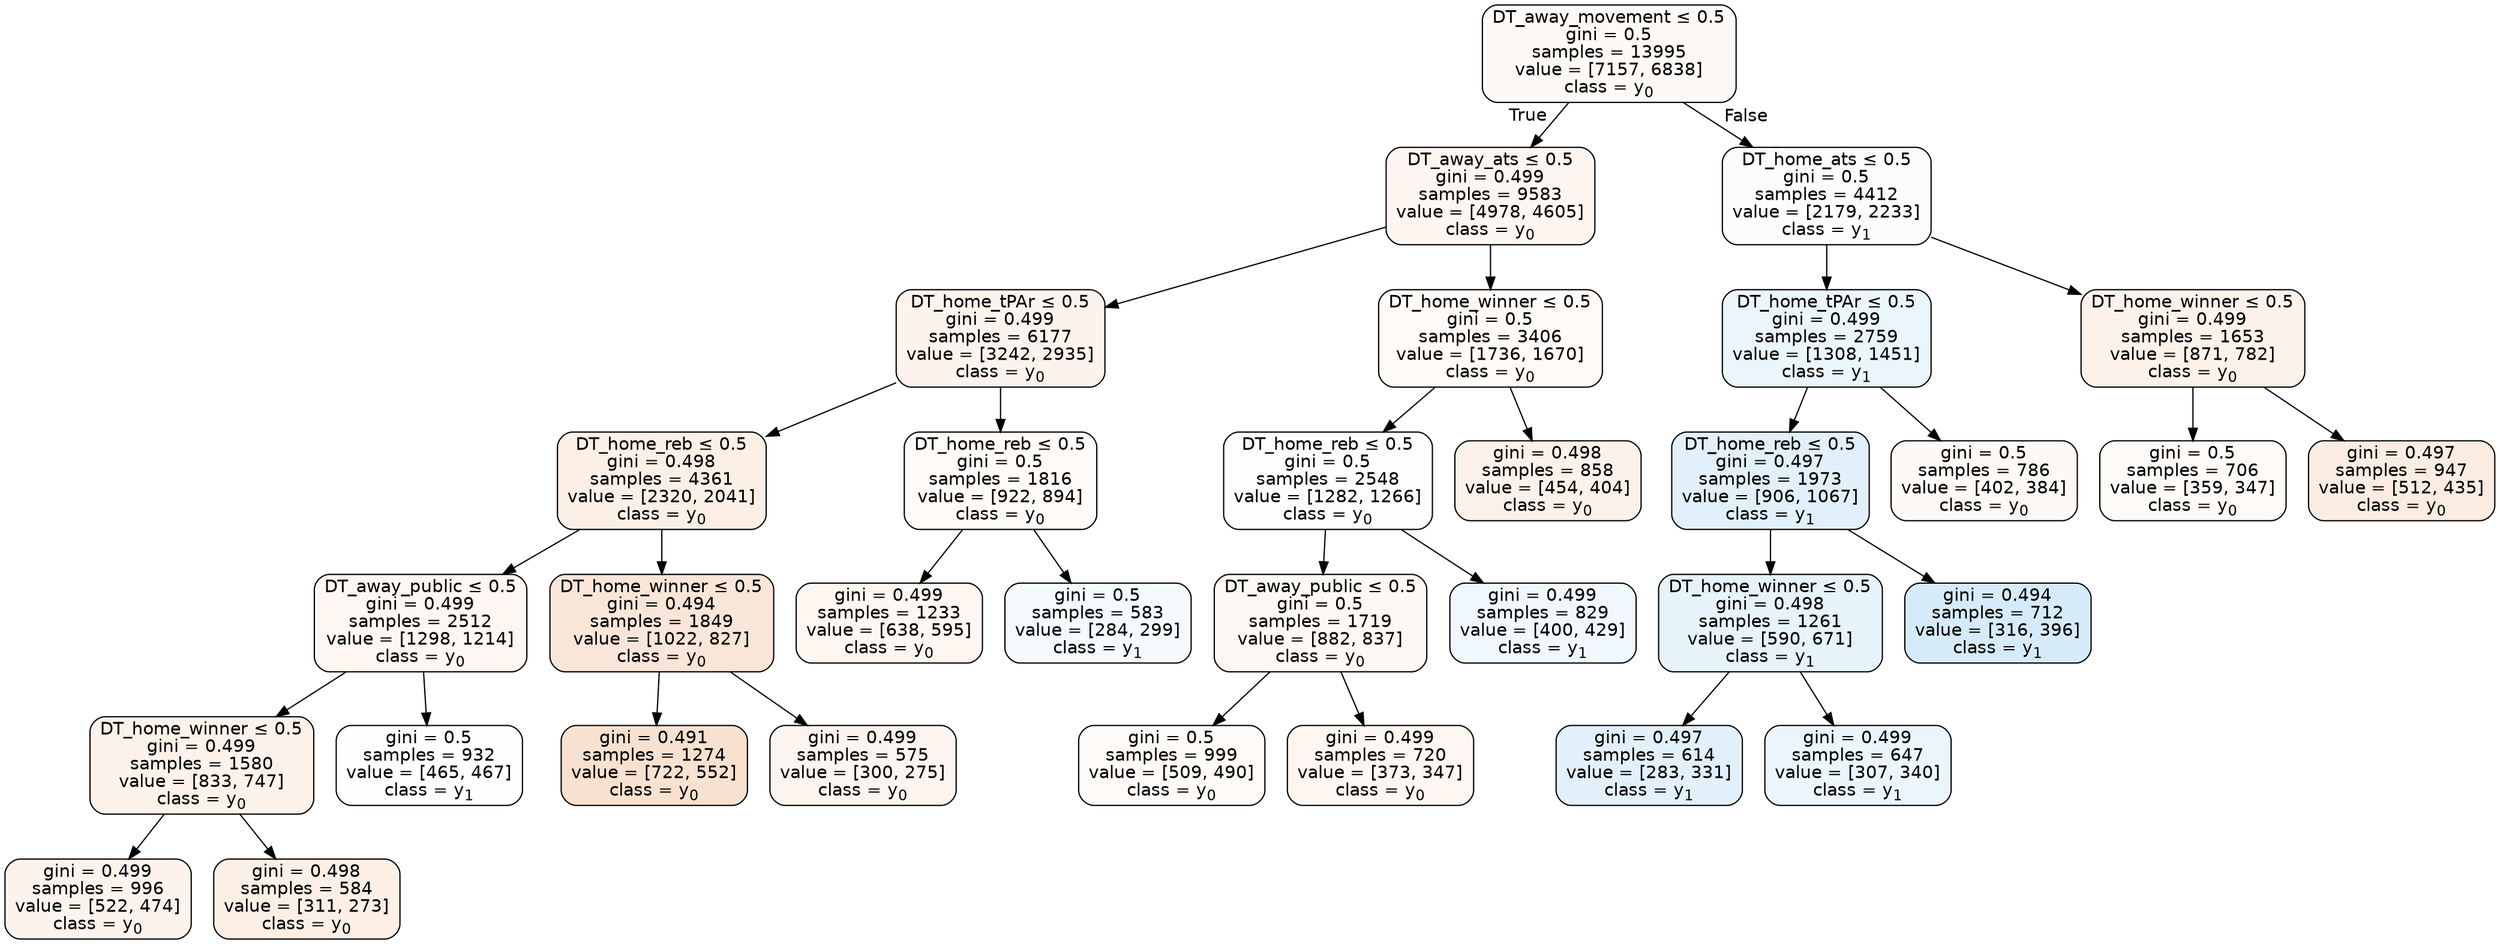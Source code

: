 digraph Tree {
node [shape=box, style="filled, rounded", color="black", fontname=helvetica] ;
edge [fontname=helvetica] ;
0 [label=<DT_away_movement &le; 0.5<br/>gini = 0.5<br/>samples = 13995<br/>value = [7157, 6838]<br/>class = y<SUB>0</SUB>>, fillcolor="#e581390b"] ;
1 [label=<DT_away_ats &le; 0.5<br/>gini = 0.499<br/>samples = 9583<br/>value = [4978, 4605]<br/>class = y<SUB>0</SUB>>, fillcolor="#e5813913"] ;
0 -> 1 [labeldistance=2.5, labelangle=45, headlabel="True"] ;
2 [label=<DT_home_tPAr &le; 0.5<br/>gini = 0.499<br/>samples = 6177<br/>value = [3242, 2935]<br/>class = y<SUB>0</SUB>>, fillcolor="#e5813918"] ;
1 -> 2 ;
3 [label=<DT_home_reb &le; 0.5<br/>gini = 0.498<br/>samples = 4361<br/>value = [2320, 2041]<br/>class = y<SUB>0</SUB>>, fillcolor="#e581391f"] ;
2 -> 3 ;
4 [label=<DT_away_public &le; 0.5<br/>gini = 0.499<br/>samples = 2512<br/>value = [1298, 1214]<br/>class = y<SUB>0</SUB>>, fillcolor="#e5813911"] ;
3 -> 4 ;
5 [label=<DT_home_winner &le; 0.5<br/>gini = 0.499<br/>samples = 1580<br/>value = [833, 747]<br/>class = y<SUB>0</SUB>>, fillcolor="#e581391a"] ;
4 -> 5 ;
6 [label=<gini = 0.499<br/>samples = 996<br/>value = [522, 474]<br/>class = y<SUB>0</SUB>>, fillcolor="#e5813917"] ;
5 -> 6 ;
7 [label=<gini = 0.498<br/>samples = 584<br/>value = [311, 273]<br/>class = y<SUB>0</SUB>>, fillcolor="#e581391f"] ;
5 -> 7 ;
8 [label=<gini = 0.5<br/>samples = 932<br/>value = [465, 467]<br/>class = y<SUB>1</SUB>>, fillcolor="#399de501"] ;
4 -> 8 ;
9 [label=<DT_home_winner &le; 0.5<br/>gini = 0.494<br/>samples = 1849<br/>value = [1022, 827]<br/>class = y<SUB>0</SUB>>, fillcolor="#e5813931"] ;
3 -> 9 ;
10 [label=<gini = 0.491<br/>samples = 1274<br/>value = [722, 552]<br/>class = y<SUB>0</SUB>>, fillcolor="#e581393c"] ;
9 -> 10 ;
11 [label=<gini = 0.499<br/>samples = 575<br/>value = [300, 275]<br/>class = y<SUB>0</SUB>>, fillcolor="#e5813915"] ;
9 -> 11 ;
12 [label=<DT_home_reb &le; 0.5<br/>gini = 0.5<br/>samples = 1816<br/>value = [922, 894]<br/>class = y<SUB>0</SUB>>, fillcolor="#e5813908"] ;
2 -> 12 ;
13 [label=<gini = 0.499<br/>samples = 1233<br/>value = [638, 595]<br/>class = y<SUB>0</SUB>>, fillcolor="#e5813911"] ;
12 -> 13 ;
14 [label=<gini = 0.5<br/>samples = 583<br/>value = [284, 299]<br/>class = y<SUB>1</SUB>>, fillcolor="#399de50d"] ;
12 -> 14 ;
15 [label=<DT_home_winner &le; 0.5<br/>gini = 0.5<br/>samples = 3406<br/>value = [1736, 1670]<br/>class = y<SUB>0</SUB>>, fillcolor="#e581390a"] ;
1 -> 15 ;
16 [label=<DT_home_reb &le; 0.5<br/>gini = 0.5<br/>samples = 2548<br/>value = [1282, 1266]<br/>class = y<SUB>0</SUB>>, fillcolor="#e5813903"] ;
15 -> 16 ;
17 [label=<DT_away_public &le; 0.5<br/>gini = 0.5<br/>samples = 1719<br/>value = [882, 837]<br/>class = y<SUB>0</SUB>>, fillcolor="#e581390d"] ;
16 -> 17 ;
18 [label=<gini = 0.5<br/>samples = 999<br/>value = [509, 490]<br/>class = y<SUB>0</SUB>>, fillcolor="#e581390a"] ;
17 -> 18 ;
19 [label=<gini = 0.499<br/>samples = 720<br/>value = [373, 347]<br/>class = y<SUB>0</SUB>>, fillcolor="#e5813912"] ;
17 -> 19 ;
20 [label=<gini = 0.499<br/>samples = 829<br/>value = [400, 429]<br/>class = y<SUB>1</SUB>>, fillcolor="#399de511"] ;
16 -> 20 ;
21 [label=<gini = 0.498<br/>samples = 858<br/>value = [454, 404]<br/>class = y<SUB>0</SUB>>, fillcolor="#e581391c"] ;
15 -> 21 ;
22 [label=<DT_home_ats &le; 0.5<br/>gini = 0.5<br/>samples = 4412<br/>value = [2179, 2233]<br/>class = y<SUB>1</SUB>>, fillcolor="#399de506"] ;
0 -> 22 [labeldistance=2.5, labelangle=-45, headlabel="False"] ;
23 [label=<DT_home_tPAr &le; 0.5<br/>gini = 0.499<br/>samples = 2759<br/>value = [1308, 1451]<br/>class = y<SUB>1</SUB>>, fillcolor="#399de519"] ;
22 -> 23 ;
24 [label=<DT_home_reb &le; 0.5<br/>gini = 0.497<br/>samples = 1973<br/>value = [906, 1067]<br/>class = y<SUB>1</SUB>>, fillcolor="#399de526"] ;
23 -> 24 ;
25 [label=<DT_home_winner &le; 0.5<br/>gini = 0.498<br/>samples = 1261<br/>value = [590, 671]<br/>class = y<SUB>1</SUB>>, fillcolor="#399de51f"] ;
24 -> 25 ;
26 [label=<gini = 0.497<br/>samples = 614<br/>value = [283, 331]<br/>class = y<SUB>1</SUB>>, fillcolor="#399de525"] ;
25 -> 26 ;
27 [label=<gini = 0.499<br/>samples = 647<br/>value = [307, 340]<br/>class = y<SUB>1</SUB>>, fillcolor="#399de519"] ;
25 -> 27 ;
28 [label=<gini = 0.494<br/>samples = 712<br/>value = [316, 396]<br/>class = y<SUB>1</SUB>>, fillcolor="#399de534"] ;
24 -> 28 ;
29 [label=<gini = 0.5<br/>samples = 786<br/>value = [402, 384]<br/>class = y<SUB>0</SUB>>, fillcolor="#e581390b"] ;
23 -> 29 ;
30 [label=<DT_home_winner &le; 0.5<br/>gini = 0.499<br/>samples = 1653<br/>value = [871, 782]<br/>class = y<SUB>0</SUB>>, fillcolor="#e581391a"] ;
22 -> 30 ;
31 [label=<gini = 0.5<br/>samples = 706<br/>value = [359, 347]<br/>class = y<SUB>0</SUB>>, fillcolor="#e5813909"] ;
30 -> 31 ;
32 [label=<gini = 0.497<br/>samples = 947<br/>value = [512, 435]<br/>class = y<SUB>0</SUB>>, fillcolor="#e5813926"] ;
30 -> 32 ;
}